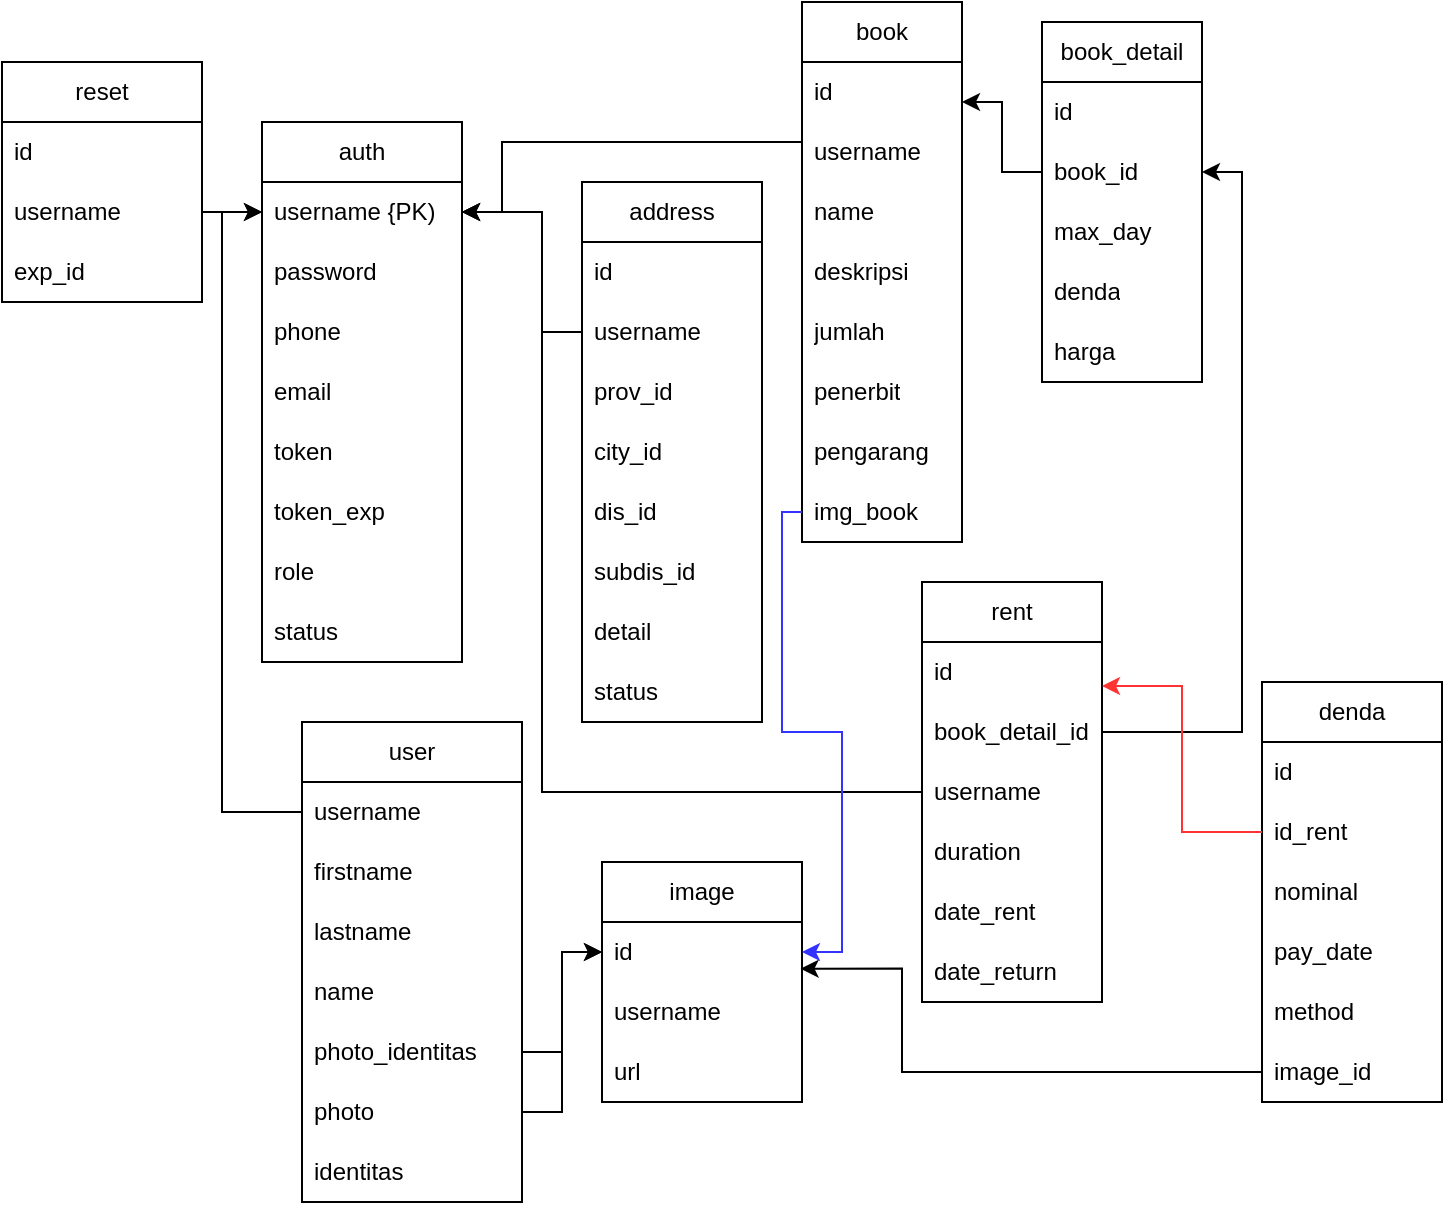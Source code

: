 <mxfile version="21.6.2" type="github">
  <diagram name="Page-1" id="vNXiYWiXoL0GvIn4Axr1">
    <mxGraphModel dx="794" dy="1558" grid="1" gridSize="10" guides="1" tooltips="1" connect="1" arrows="1" fold="1" page="1" pageScale="1" pageWidth="850" pageHeight="1100" math="0" shadow="0">
      <root>
        <mxCell id="0" />
        <mxCell id="1" parent="0" />
        <mxCell id="i-gcDAGbJFq-N2YcUEPf-6" value="auth" style="swimlane;fontStyle=0;childLayout=stackLayout;horizontal=1;startSize=30;horizontalStack=0;resizeParent=1;resizeParentMax=0;resizeLast=0;collapsible=1;marginBottom=0;whiteSpace=wrap;html=1;" vertex="1" parent="1">
          <mxGeometry x="340" y="-10" width="100" height="270" as="geometry" />
        </mxCell>
        <mxCell id="i-gcDAGbJFq-N2YcUEPf-7" value="username {PK)" style="text;strokeColor=none;fillColor=none;align=left;verticalAlign=middle;spacingLeft=4;spacingRight=4;overflow=hidden;points=[[0,0.5],[1,0.5]];portConstraint=eastwest;rotatable=0;whiteSpace=wrap;html=1;" vertex="1" parent="i-gcDAGbJFq-N2YcUEPf-6">
          <mxGeometry y="30" width="100" height="30" as="geometry" />
        </mxCell>
        <mxCell id="i-gcDAGbJFq-N2YcUEPf-8" value="password" style="text;strokeColor=none;fillColor=none;align=left;verticalAlign=middle;spacingLeft=4;spacingRight=4;overflow=hidden;points=[[0,0.5],[1,0.5]];portConstraint=eastwest;rotatable=0;whiteSpace=wrap;html=1;" vertex="1" parent="i-gcDAGbJFq-N2YcUEPf-6">
          <mxGeometry y="60" width="100" height="30" as="geometry" />
        </mxCell>
        <mxCell id="i-gcDAGbJFq-N2YcUEPf-9" value="phone" style="text;strokeColor=none;fillColor=none;align=left;verticalAlign=middle;spacingLeft=4;spacingRight=4;overflow=hidden;points=[[0,0.5],[1,0.5]];portConstraint=eastwest;rotatable=0;whiteSpace=wrap;html=1;" vertex="1" parent="i-gcDAGbJFq-N2YcUEPf-6">
          <mxGeometry y="90" width="100" height="30" as="geometry" />
        </mxCell>
        <mxCell id="i-gcDAGbJFq-N2YcUEPf-11" value="email" style="text;strokeColor=none;fillColor=none;align=left;verticalAlign=middle;spacingLeft=4;spacingRight=4;overflow=hidden;points=[[0,0.5],[1,0.5]];portConstraint=eastwest;rotatable=0;whiteSpace=wrap;html=1;" vertex="1" parent="i-gcDAGbJFq-N2YcUEPf-6">
          <mxGeometry y="120" width="100" height="30" as="geometry" />
        </mxCell>
        <mxCell id="i-gcDAGbJFq-N2YcUEPf-12" value="token" style="text;strokeColor=none;fillColor=none;align=left;verticalAlign=middle;spacingLeft=4;spacingRight=4;overflow=hidden;points=[[0,0.5],[1,0.5]];portConstraint=eastwest;rotatable=0;whiteSpace=wrap;html=1;" vertex="1" parent="i-gcDAGbJFq-N2YcUEPf-6">
          <mxGeometry y="150" width="100" height="30" as="geometry" />
        </mxCell>
        <mxCell id="i-gcDAGbJFq-N2YcUEPf-13" value="token_exp" style="text;strokeColor=none;fillColor=none;align=left;verticalAlign=middle;spacingLeft=4;spacingRight=4;overflow=hidden;points=[[0,0.5],[1,0.5]];portConstraint=eastwest;rotatable=0;whiteSpace=wrap;html=1;" vertex="1" parent="i-gcDAGbJFq-N2YcUEPf-6">
          <mxGeometry y="180" width="100" height="30" as="geometry" />
        </mxCell>
        <mxCell id="i-gcDAGbJFq-N2YcUEPf-21" value="role" style="text;strokeColor=none;fillColor=none;align=left;verticalAlign=middle;spacingLeft=4;spacingRight=4;overflow=hidden;points=[[0,0.5],[1,0.5]];portConstraint=eastwest;rotatable=0;whiteSpace=wrap;html=1;" vertex="1" parent="i-gcDAGbJFq-N2YcUEPf-6">
          <mxGeometry y="210" width="100" height="30" as="geometry" />
        </mxCell>
        <mxCell id="i-gcDAGbJFq-N2YcUEPf-30" value="status" style="text;strokeColor=none;fillColor=none;align=left;verticalAlign=middle;spacingLeft=4;spacingRight=4;overflow=hidden;points=[[0,0.5],[1,0.5]];portConstraint=eastwest;rotatable=0;whiteSpace=wrap;html=1;" vertex="1" parent="i-gcDAGbJFq-N2YcUEPf-6">
          <mxGeometry y="240" width="100" height="30" as="geometry" />
        </mxCell>
        <mxCell id="i-gcDAGbJFq-N2YcUEPf-32" value="user" style="swimlane;fontStyle=0;childLayout=stackLayout;horizontal=1;startSize=30;horizontalStack=0;resizeParent=1;resizeParentMax=0;resizeLast=0;collapsible=1;marginBottom=0;whiteSpace=wrap;html=1;" vertex="1" parent="1">
          <mxGeometry x="360" y="290" width="110" height="240" as="geometry" />
        </mxCell>
        <mxCell id="i-gcDAGbJFq-N2YcUEPf-33" value="username" style="text;strokeColor=none;fillColor=none;align=left;verticalAlign=middle;spacingLeft=4;spacingRight=4;overflow=hidden;points=[[0,0.5],[1,0.5]];portConstraint=eastwest;rotatable=0;whiteSpace=wrap;html=1;" vertex="1" parent="i-gcDAGbJFq-N2YcUEPf-32">
          <mxGeometry y="30" width="110" height="30" as="geometry" />
        </mxCell>
        <mxCell id="i-gcDAGbJFq-N2YcUEPf-34" value="firstname" style="text;strokeColor=none;fillColor=none;align=left;verticalAlign=middle;spacingLeft=4;spacingRight=4;overflow=hidden;points=[[0,0.5],[1,0.5]];portConstraint=eastwest;rotatable=0;whiteSpace=wrap;html=1;" vertex="1" parent="i-gcDAGbJFq-N2YcUEPf-32">
          <mxGeometry y="60" width="110" height="30" as="geometry" />
        </mxCell>
        <mxCell id="i-gcDAGbJFq-N2YcUEPf-35" value="lastname" style="text;strokeColor=none;fillColor=none;align=left;verticalAlign=middle;spacingLeft=4;spacingRight=4;overflow=hidden;points=[[0,0.5],[1,0.5]];portConstraint=eastwest;rotatable=0;whiteSpace=wrap;html=1;" vertex="1" parent="i-gcDAGbJFq-N2YcUEPf-32">
          <mxGeometry y="90" width="110" height="30" as="geometry" />
        </mxCell>
        <mxCell id="i-gcDAGbJFq-N2YcUEPf-36" value="name" style="text;strokeColor=none;fillColor=none;align=left;verticalAlign=middle;spacingLeft=4;spacingRight=4;overflow=hidden;points=[[0,0.5],[1,0.5]];portConstraint=eastwest;rotatable=0;whiteSpace=wrap;html=1;" vertex="1" parent="i-gcDAGbJFq-N2YcUEPf-32">
          <mxGeometry y="120" width="110" height="30" as="geometry" />
        </mxCell>
        <mxCell id="i-gcDAGbJFq-N2YcUEPf-104" value="photo_identitas" style="text;strokeColor=none;fillColor=none;align=left;verticalAlign=middle;spacingLeft=4;spacingRight=4;overflow=hidden;points=[[0,0.5],[1,0.5]];portConstraint=eastwest;rotatable=0;whiteSpace=wrap;html=1;" vertex="1" parent="i-gcDAGbJFq-N2YcUEPf-32">
          <mxGeometry y="150" width="110" height="30" as="geometry" />
        </mxCell>
        <mxCell id="i-gcDAGbJFq-N2YcUEPf-47" value="photo" style="text;strokeColor=none;fillColor=none;align=left;verticalAlign=middle;spacingLeft=4;spacingRight=4;overflow=hidden;points=[[0,0.5],[1,0.5]];portConstraint=eastwest;rotatable=0;whiteSpace=wrap;html=1;" vertex="1" parent="i-gcDAGbJFq-N2YcUEPf-32">
          <mxGeometry y="180" width="110" height="30" as="geometry" />
        </mxCell>
        <mxCell id="i-gcDAGbJFq-N2YcUEPf-105" value="identitas" style="text;strokeColor=none;fillColor=none;align=left;verticalAlign=middle;spacingLeft=4;spacingRight=4;overflow=hidden;points=[[0,0.5],[1,0.5]];portConstraint=eastwest;rotatable=0;whiteSpace=wrap;html=1;" vertex="1" parent="i-gcDAGbJFq-N2YcUEPf-32">
          <mxGeometry y="210" width="110" height="30" as="geometry" />
        </mxCell>
        <mxCell id="i-gcDAGbJFq-N2YcUEPf-38" value="address" style="swimlane;fontStyle=0;childLayout=stackLayout;horizontal=1;startSize=30;horizontalStack=0;resizeParent=1;resizeParentMax=0;resizeLast=0;collapsible=1;marginBottom=0;whiteSpace=wrap;html=1;" vertex="1" parent="1">
          <mxGeometry x="500" y="20" width="90" height="270" as="geometry" />
        </mxCell>
        <mxCell id="i-gcDAGbJFq-N2YcUEPf-39" value="id" style="text;strokeColor=none;fillColor=none;align=left;verticalAlign=middle;spacingLeft=4;spacingRight=4;overflow=hidden;points=[[0,0.5],[1,0.5]];portConstraint=eastwest;rotatable=0;whiteSpace=wrap;html=1;" vertex="1" parent="i-gcDAGbJFq-N2YcUEPf-38">
          <mxGeometry y="30" width="90" height="30" as="geometry" />
        </mxCell>
        <mxCell id="i-gcDAGbJFq-N2YcUEPf-55" value="username" style="text;strokeColor=none;fillColor=none;align=left;verticalAlign=middle;spacingLeft=4;spacingRight=4;overflow=hidden;points=[[0,0.5],[1,0.5]];portConstraint=eastwest;rotatable=0;whiteSpace=wrap;html=1;" vertex="1" parent="i-gcDAGbJFq-N2YcUEPf-38">
          <mxGeometry y="60" width="90" height="30" as="geometry" />
        </mxCell>
        <mxCell id="i-gcDAGbJFq-N2YcUEPf-40" value="prov_id" style="text;strokeColor=none;fillColor=none;align=left;verticalAlign=middle;spacingLeft=4;spacingRight=4;overflow=hidden;points=[[0,0.5],[1,0.5]];portConstraint=eastwest;rotatable=0;whiteSpace=wrap;html=1;" vertex="1" parent="i-gcDAGbJFq-N2YcUEPf-38">
          <mxGeometry y="90" width="90" height="30" as="geometry" />
        </mxCell>
        <mxCell id="i-gcDAGbJFq-N2YcUEPf-41" value="city_id" style="text;strokeColor=none;fillColor=none;align=left;verticalAlign=middle;spacingLeft=4;spacingRight=4;overflow=hidden;points=[[0,0.5],[1,0.5]];portConstraint=eastwest;rotatable=0;whiteSpace=wrap;html=1;" vertex="1" parent="i-gcDAGbJFq-N2YcUEPf-38">
          <mxGeometry y="120" width="90" height="30" as="geometry" />
        </mxCell>
        <mxCell id="i-gcDAGbJFq-N2YcUEPf-42" value="dis_id" style="text;strokeColor=none;fillColor=none;align=left;verticalAlign=middle;spacingLeft=4;spacingRight=4;overflow=hidden;points=[[0,0.5],[1,0.5]];portConstraint=eastwest;rotatable=0;whiteSpace=wrap;html=1;" vertex="1" parent="i-gcDAGbJFq-N2YcUEPf-38">
          <mxGeometry y="150" width="90" height="30" as="geometry" />
        </mxCell>
        <mxCell id="i-gcDAGbJFq-N2YcUEPf-43" value="subdis_id" style="text;strokeColor=none;fillColor=none;align=left;verticalAlign=middle;spacingLeft=4;spacingRight=4;overflow=hidden;points=[[0,0.5],[1,0.5]];portConstraint=eastwest;rotatable=0;whiteSpace=wrap;html=1;" vertex="1" parent="i-gcDAGbJFq-N2YcUEPf-38">
          <mxGeometry y="180" width="90" height="30" as="geometry" />
        </mxCell>
        <mxCell id="i-gcDAGbJFq-N2YcUEPf-44" value="detail" style="text;strokeColor=none;fillColor=none;align=left;verticalAlign=middle;spacingLeft=4;spacingRight=4;overflow=hidden;points=[[0,0.5],[1,0.5]];portConstraint=eastwest;rotatable=0;whiteSpace=wrap;html=1;" vertex="1" parent="i-gcDAGbJFq-N2YcUEPf-38">
          <mxGeometry y="210" width="90" height="30" as="geometry" />
        </mxCell>
        <mxCell id="i-gcDAGbJFq-N2YcUEPf-64" value="status" style="text;strokeColor=none;fillColor=none;align=left;verticalAlign=middle;spacingLeft=4;spacingRight=4;overflow=hidden;points=[[0,0.5],[1,0.5]];portConstraint=eastwest;rotatable=0;whiteSpace=wrap;html=1;" vertex="1" parent="i-gcDAGbJFq-N2YcUEPf-38">
          <mxGeometry y="240" width="90" height="30" as="geometry" />
        </mxCell>
        <mxCell id="i-gcDAGbJFq-N2YcUEPf-48" value="book" style="swimlane;fontStyle=0;childLayout=stackLayout;horizontal=1;startSize=30;horizontalStack=0;resizeParent=1;resizeParentMax=0;resizeLast=0;collapsible=1;marginBottom=0;whiteSpace=wrap;html=1;" vertex="1" parent="1">
          <mxGeometry x="610" y="-70" width="80" height="270" as="geometry" />
        </mxCell>
        <mxCell id="i-gcDAGbJFq-N2YcUEPf-49" value="id" style="text;strokeColor=none;fillColor=none;align=left;verticalAlign=middle;spacingLeft=4;spacingRight=4;overflow=hidden;points=[[0,0.5],[1,0.5]];portConstraint=eastwest;rotatable=0;whiteSpace=wrap;html=1;" vertex="1" parent="i-gcDAGbJFq-N2YcUEPf-48">
          <mxGeometry y="30" width="80" height="30" as="geometry" />
        </mxCell>
        <mxCell id="i-gcDAGbJFq-N2YcUEPf-76" value="username" style="text;strokeColor=none;fillColor=none;align=left;verticalAlign=middle;spacingLeft=4;spacingRight=4;overflow=hidden;points=[[0,0.5],[1,0.5]];portConstraint=eastwest;rotatable=0;whiteSpace=wrap;html=1;" vertex="1" parent="i-gcDAGbJFq-N2YcUEPf-48">
          <mxGeometry y="60" width="80" height="30" as="geometry" />
        </mxCell>
        <mxCell id="i-gcDAGbJFq-N2YcUEPf-50" value="name" style="text;strokeColor=none;fillColor=none;align=left;verticalAlign=middle;spacingLeft=4;spacingRight=4;overflow=hidden;points=[[0,0.5],[1,0.5]];portConstraint=eastwest;rotatable=0;whiteSpace=wrap;html=1;" vertex="1" parent="i-gcDAGbJFq-N2YcUEPf-48">
          <mxGeometry y="90" width="80" height="30" as="geometry" />
        </mxCell>
        <mxCell id="i-gcDAGbJFq-N2YcUEPf-51" value="deskripsi" style="text;strokeColor=none;fillColor=none;align=left;verticalAlign=middle;spacingLeft=4;spacingRight=4;overflow=hidden;points=[[0,0.5],[1,0.5]];portConstraint=eastwest;rotatable=0;whiteSpace=wrap;html=1;" vertex="1" parent="i-gcDAGbJFq-N2YcUEPf-48">
          <mxGeometry y="120" width="80" height="30" as="geometry" />
        </mxCell>
        <mxCell id="i-gcDAGbJFq-N2YcUEPf-53" value="jumlah" style="text;strokeColor=none;fillColor=none;align=left;verticalAlign=middle;spacingLeft=4;spacingRight=4;overflow=hidden;points=[[0,0.5],[1,0.5]];portConstraint=eastwest;rotatable=0;whiteSpace=wrap;html=1;" vertex="1" parent="i-gcDAGbJFq-N2YcUEPf-48">
          <mxGeometry y="150" width="80" height="30" as="geometry" />
        </mxCell>
        <mxCell id="i-gcDAGbJFq-N2YcUEPf-77" value="penerbit" style="text;strokeColor=none;fillColor=none;align=left;verticalAlign=middle;spacingLeft=4;spacingRight=4;overflow=hidden;points=[[0,0.5],[1,0.5]];portConstraint=eastwest;rotatable=0;whiteSpace=wrap;html=1;" vertex="1" parent="i-gcDAGbJFq-N2YcUEPf-48">
          <mxGeometry y="180" width="80" height="30" as="geometry" />
        </mxCell>
        <mxCell id="i-gcDAGbJFq-N2YcUEPf-54" value="pengarang" style="text;strokeColor=none;fillColor=none;align=left;verticalAlign=middle;spacingLeft=4;spacingRight=4;overflow=hidden;points=[[0,0.5],[1,0.5]];portConstraint=eastwest;rotatable=0;whiteSpace=wrap;html=1;" vertex="1" parent="i-gcDAGbJFq-N2YcUEPf-48">
          <mxGeometry y="210" width="80" height="30" as="geometry" />
        </mxCell>
        <mxCell id="i-gcDAGbJFq-N2YcUEPf-126" value="img_book" style="text;strokeColor=none;fillColor=none;align=left;verticalAlign=middle;spacingLeft=4;spacingRight=4;overflow=hidden;points=[[0,0.5],[1,0.5]];portConstraint=eastwest;rotatable=0;whiteSpace=wrap;html=1;" vertex="1" parent="i-gcDAGbJFq-N2YcUEPf-48">
          <mxGeometry y="240" width="80" height="30" as="geometry" />
        </mxCell>
        <mxCell id="i-gcDAGbJFq-N2YcUEPf-65" value="image" style="swimlane;fontStyle=0;childLayout=stackLayout;horizontal=1;startSize=30;horizontalStack=0;resizeParent=1;resizeParentMax=0;resizeLast=0;collapsible=1;marginBottom=0;whiteSpace=wrap;html=1;" vertex="1" parent="1">
          <mxGeometry x="510" y="360" width="100" height="120" as="geometry" />
        </mxCell>
        <mxCell id="i-gcDAGbJFq-N2YcUEPf-66" value="id" style="text;strokeColor=none;fillColor=none;align=left;verticalAlign=middle;spacingLeft=4;spacingRight=4;overflow=hidden;points=[[0,0.5],[1,0.5]];portConstraint=eastwest;rotatable=0;whiteSpace=wrap;html=1;" vertex="1" parent="i-gcDAGbJFq-N2YcUEPf-65">
          <mxGeometry y="30" width="100" height="30" as="geometry" />
        </mxCell>
        <mxCell id="i-gcDAGbJFq-N2YcUEPf-67" value="username" style="text;strokeColor=none;fillColor=none;align=left;verticalAlign=middle;spacingLeft=4;spacingRight=4;overflow=hidden;points=[[0,0.5],[1,0.5]];portConstraint=eastwest;rotatable=0;whiteSpace=wrap;html=1;" vertex="1" parent="i-gcDAGbJFq-N2YcUEPf-65">
          <mxGeometry y="60" width="100" height="30" as="geometry" />
        </mxCell>
        <mxCell id="i-gcDAGbJFq-N2YcUEPf-68" value="url" style="text;strokeColor=none;fillColor=none;align=left;verticalAlign=middle;spacingLeft=4;spacingRight=4;overflow=hidden;points=[[0,0.5],[1,0.5]];portConstraint=eastwest;rotatable=0;whiteSpace=wrap;html=1;" vertex="1" parent="i-gcDAGbJFq-N2YcUEPf-65">
          <mxGeometry y="90" width="100" height="30" as="geometry" />
        </mxCell>
        <mxCell id="i-gcDAGbJFq-N2YcUEPf-78" value="book_detail" style="swimlane;fontStyle=0;childLayout=stackLayout;horizontal=1;startSize=30;horizontalStack=0;resizeParent=1;resizeParentMax=0;resizeLast=0;collapsible=1;marginBottom=0;whiteSpace=wrap;html=1;" vertex="1" parent="1">
          <mxGeometry x="730" y="-60" width="80" height="180" as="geometry" />
        </mxCell>
        <mxCell id="i-gcDAGbJFq-N2YcUEPf-79" value="id" style="text;strokeColor=none;fillColor=none;align=left;verticalAlign=middle;spacingLeft=4;spacingRight=4;overflow=hidden;points=[[0,0.5],[1,0.5]];portConstraint=eastwest;rotatable=0;whiteSpace=wrap;html=1;" vertex="1" parent="i-gcDAGbJFq-N2YcUEPf-78">
          <mxGeometry y="30" width="80" height="30" as="geometry" />
        </mxCell>
        <mxCell id="i-gcDAGbJFq-N2YcUEPf-87" value="book_id" style="text;strokeColor=none;fillColor=none;align=left;verticalAlign=middle;spacingLeft=4;spacingRight=4;overflow=hidden;points=[[0,0.5],[1,0.5]];portConstraint=eastwest;rotatable=0;whiteSpace=wrap;html=1;" vertex="1" parent="i-gcDAGbJFq-N2YcUEPf-78">
          <mxGeometry y="60" width="80" height="30" as="geometry" />
        </mxCell>
        <mxCell id="i-gcDAGbJFq-N2YcUEPf-80" value="max_day" style="text;strokeColor=none;fillColor=none;align=left;verticalAlign=middle;spacingLeft=4;spacingRight=4;overflow=hidden;points=[[0,0.5],[1,0.5]];portConstraint=eastwest;rotatable=0;whiteSpace=wrap;html=1;" vertex="1" parent="i-gcDAGbJFq-N2YcUEPf-78">
          <mxGeometry y="90" width="80" height="30" as="geometry" />
        </mxCell>
        <mxCell id="i-gcDAGbJFq-N2YcUEPf-81" value="denda" style="text;strokeColor=none;fillColor=none;align=left;verticalAlign=middle;spacingLeft=4;spacingRight=4;overflow=hidden;points=[[0,0.5],[1,0.5]];portConstraint=eastwest;rotatable=0;whiteSpace=wrap;html=1;" vertex="1" parent="i-gcDAGbJFq-N2YcUEPf-78">
          <mxGeometry y="120" width="80" height="30" as="geometry" />
        </mxCell>
        <mxCell id="i-gcDAGbJFq-N2YcUEPf-83" value="harga" style="text;strokeColor=none;fillColor=none;align=left;verticalAlign=middle;spacingLeft=4;spacingRight=4;overflow=hidden;points=[[0,0.5],[1,0.5]];portConstraint=eastwest;rotatable=0;whiteSpace=wrap;html=1;" vertex="1" parent="i-gcDAGbJFq-N2YcUEPf-78">
          <mxGeometry y="150" width="80" height="30" as="geometry" />
        </mxCell>
        <mxCell id="i-gcDAGbJFq-N2YcUEPf-88" value="rent" style="swimlane;fontStyle=0;childLayout=stackLayout;horizontal=1;startSize=30;horizontalStack=0;resizeParent=1;resizeParentMax=0;resizeLast=0;collapsible=1;marginBottom=0;whiteSpace=wrap;html=1;" vertex="1" parent="1">
          <mxGeometry x="670" y="220" width="90" height="210" as="geometry" />
        </mxCell>
        <mxCell id="i-gcDAGbJFq-N2YcUEPf-89" value="id" style="text;strokeColor=none;fillColor=none;align=left;verticalAlign=middle;spacingLeft=4;spacingRight=4;overflow=hidden;points=[[0,0.5],[1,0.5]];portConstraint=eastwest;rotatable=0;whiteSpace=wrap;html=1;" vertex="1" parent="i-gcDAGbJFq-N2YcUEPf-88">
          <mxGeometry y="30" width="90" height="30" as="geometry" />
        </mxCell>
        <mxCell id="i-gcDAGbJFq-N2YcUEPf-90" value="book_detail_id" style="text;strokeColor=none;fillColor=none;align=left;verticalAlign=middle;spacingLeft=4;spacingRight=4;overflow=hidden;points=[[0,0.5],[1,0.5]];portConstraint=eastwest;rotatable=0;whiteSpace=wrap;html=1;" vertex="1" parent="i-gcDAGbJFq-N2YcUEPf-88">
          <mxGeometry y="60" width="90" height="30" as="geometry" />
        </mxCell>
        <mxCell id="i-gcDAGbJFq-N2YcUEPf-91" value="username" style="text;strokeColor=none;fillColor=none;align=left;verticalAlign=middle;spacingLeft=4;spacingRight=4;overflow=hidden;points=[[0,0.5],[1,0.5]];portConstraint=eastwest;rotatable=0;whiteSpace=wrap;html=1;" vertex="1" parent="i-gcDAGbJFq-N2YcUEPf-88">
          <mxGeometry y="90" width="90" height="30" as="geometry" />
        </mxCell>
        <mxCell id="i-gcDAGbJFq-N2YcUEPf-92" value="duration" style="text;strokeColor=none;fillColor=none;align=left;verticalAlign=middle;spacingLeft=4;spacingRight=4;overflow=hidden;points=[[0,0.5],[1,0.5]];portConstraint=eastwest;rotatable=0;whiteSpace=wrap;html=1;" vertex="1" parent="i-gcDAGbJFq-N2YcUEPf-88">
          <mxGeometry y="120" width="90" height="30" as="geometry" />
        </mxCell>
        <mxCell id="i-gcDAGbJFq-N2YcUEPf-94" value="date_rent" style="text;strokeColor=none;fillColor=none;align=left;verticalAlign=middle;spacingLeft=4;spacingRight=4;overflow=hidden;points=[[0,0.5],[1,0.5]];portConstraint=eastwest;rotatable=0;whiteSpace=wrap;html=1;" vertex="1" parent="i-gcDAGbJFq-N2YcUEPf-88">
          <mxGeometry y="150" width="90" height="30" as="geometry" />
        </mxCell>
        <mxCell id="i-gcDAGbJFq-N2YcUEPf-93" value="date_return" style="text;strokeColor=none;fillColor=none;align=left;verticalAlign=middle;spacingLeft=4;spacingRight=4;overflow=hidden;points=[[0,0.5],[1,0.5]];portConstraint=eastwest;rotatable=0;whiteSpace=wrap;html=1;" vertex="1" parent="i-gcDAGbJFq-N2YcUEPf-88">
          <mxGeometry y="180" width="90" height="30" as="geometry" />
        </mxCell>
        <mxCell id="i-gcDAGbJFq-N2YcUEPf-95" value="denda" style="swimlane;fontStyle=0;childLayout=stackLayout;horizontal=1;startSize=30;horizontalStack=0;resizeParent=1;resizeParentMax=0;resizeLast=0;collapsible=1;marginBottom=0;whiteSpace=wrap;html=1;" vertex="1" parent="1">
          <mxGeometry x="840" y="270" width="90" height="210" as="geometry" />
        </mxCell>
        <mxCell id="i-gcDAGbJFq-N2YcUEPf-96" value="id" style="text;strokeColor=none;fillColor=none;align=left;verticalAlign=middle;spacingLeft=4;spacingRight=4;overflow=hidden;points=[[0,0.5],[1,0.5]];portConstraint=eastwest;rotatable=0;whiteSpace=wrap;html=1;" vertex="1" parent="i-gcDAGbJFq-N2YcUEPf-95">
          <mxGeometry y="30" width="90" height="30" as="geometry" />
        </mxCell>
        <mxCell id="i-gcDAGbJFq-N2YcUEPf-97" value="id_rent" style="text;strokeColor=none;fillColor=none;align=left;verticalAlign=middle;spacingLeft=4;spacingRight=4;overflow=hidden;points=[[0,0.5],[1,0.5]];portConstraint=eastwest;rotatable=0;whiteSpace=wrap;html=1;" vertex="1" parent="i-gcDAGbJFq-N2YcUEPf-95">
          <mxGeometry y="60" width="90" height="30" as="geometry" />
        </mxCell>
        <mxCell id="i-gcDAGbJFq-N2YcUEPf-98" value="nominal" style="text;strokeColor=none;fillColor=none;align=left;verticalAlign=middle;spacingLeft=4;spacingRight=4;overflow=hidden;points=[[0,0.5],[1,0.5]];portConstraint=eastwest;rotatable=0;whiteSpace=wrap;html=1;" vertex="1" parent="i-gcDAGbJFq-N2YcUEPf-95">
          <mxGeometry y="90" width="90" height="30" as="geometry" />
        </mxCell>
        <mxCell id="i-gcDAGbJFq-N2YcUEPf-101" value="pay_date" style="text;strokeColor=none;fillColor=none;align=left;verticalAlign=middle;spacingLeft=4;spacingRight=4;overflow=hidden;points=[[0,0.5],[1,0.5]];portConstraint=eastwest;rotatable=0;whiteSpace=wrap;html=1;" vertex="1" parent="i-gcDAGbJFq-N2YcUEPf-95">
          <mxGeometry y="120" width="90" height="30" as="geometry" />
        </mxCell>
        <mxCell id="i-gcDAGbJFq-N2YcUEPf-102" value="method" style="text;strokeColor=none;fillColor=none;align=left;verticalAlign=middle;spacingLeft=4;spacingRight=4;overflow=hidden;points=[[0,0.5],[1,0.5]];portConstraint=eastwest;rotatable=0;whiteSpace=wrap;html=1;" vertex="1" parent="i-gcDAGbJFq-N2YcUEPf-95">
          <mxGeometry y="150" width="90" height="30" as="geometry" />
        </mxCell>
        <mxCell id="i-gcDAGbJFq-N2YcUEPf-103" value="image_id" style="text;strokeColor=none;fillColor=none;align=left;verticalAlign=middle;spacingLeft=4;spacingRight=4;overflow=hidden;points=[[0,0.5],[1,0.5]];portConstraint=eastwest;rotatable=0;whiteSpace=wrap;html=1;" vertex="1" parent="i-gcDAGbJFq-N2YcUEPf-95">
          <mxGeometry y="180" width="90" height="30" as="geometry" />
        </mxCell>
        <mxCell id="i-gcDAGbJFq-N2YcUEPf-112" value="" style="edgeStyle=orthogonalEdgeStyle;rounded=0;orthogonalLoop=1;jettySize=auto;html=1;" edge="1" parent="1" source="i-gcDAGbJFq-N2YcUEPf-76" target="i-gcDAGbJFq-N2YcUEPf-7">
          <mxGeometry relative="1" as="geometry">
            <Array as="points">
              <mxPoint x="460" />
              <mxPoint x="460" y="35" />
            </Array>
          </mxGeometry>
        </mxCell>
        <mxCell id="i-gcDAGbJFq-N2YcUEPf-113" value="" style="edgeStyle=orthogonalEdgeStyle;rounded=0;orthogonalLoop=1;jettySize=auto;html=1;" edge="1" parent="1" source="i-gcDAGbJFq-N2YcUEPf-87" target="i-gcDAGbJFq-N2YcUEPf-49">
          <mxGeometry relative="1" as="geometry">
            <Array as="points">
              <mxPoint x="710" y="15" />
              <mxPoint x="710" y="-20" />
            </Array>
          </mxGeometry>
        </mxCell>
        <mxCell id="i-gcDAGbJFq-N2YcUEPf-114" value="" style="edgeStyle=orthogonalEdgeStyle;rounded=0;orthogonalLoop=1;jettySize=auto;html=1;entryX=1;entryY=0.5;entryDx=0;entryDy=0;" edge="1" parent="1" source="i-gcDAGbJFq-N2YcUEPf-90" target="i-gcDAGbJFq-N2YcUEPf-87">
          <mxGeometry relative="1" as="geometry" />
        </mxCell>
        <mxCell id="i-gcDAGbJFq-N2YcUEPf-119" style="edgeStyle=orthogonalEdgeStyle;rounded=0;orthogonalLoop=1;jettySize=auto;html=1;exitX=0;exitY=0.5;exitDx=0;exitDy=0;entryX=1;entryY=0.733;entryDx=0;entryDy=0;entryPerimeter=0;strokeColor=#FF3333;" edge="1" parent="1" source="i-gcDAGbJFq-N2YcUEPf-97" target="i-gcDAGbJFq-N2YcUEPf-89">
          <mxGeometry relative="1" as="geometry" />
        </mxCell>
        <mxCell id="i-gcDAGbJFq-N2YcUEPf-120" style="edgeStyle=orthogonalEdgeStyle;rounded=0;orthogonalLoop=1;jettySize=auto;html=1;exitX=0;exitY=0.5;exitDx=0;exitDy=0;entryX=1;entryY=0.5;entryDx=0;entryDy=0;" edge="1" parent="1" source="i-gcDAGbJFq-N2YcUEPf-91" target="i-gcDAGbJFq-N2YcUEPf-7">
          <mxGeometry relative="1" as="geometry">
            <Array as="points">
              <mxPoint x="480" y="325" />
              <mxPoint x="480" y="35" />
            </Array>
          </mxGeometry>
        </mxCell>
        <mxCell id="i-gcDAGbJFq-N2YcUEPf-121" style="edgeStyle=orthogonalEdgeStyle;rounded=0;orthogonalLoop=1;jettySize=auto;html=1;exitX=0;exitY=0.5;exitDx=0;exitDy=0;" edge="1" parent="1" source="i-gcDAGbJFq-N2YcUEPf-55" target="i-gcDAGbJFq-N2YcUEPf-7">
          <mxGeometry relative="1" as="geometry">
            <Array as="points">
              <mxPoint x="480" y="95" />
              <mxPoint x="480" y="35" />
            </Array>
          </mxGeometry>
        </mxCell>
        <mxCell id="i-gcDAGbJFq-N2YcUEPf-122" style="edgeStyle=orthogonalEdgeStyle;rounded=0;orthogonalLoop=1;jettySize=auto;html=1;exitX=1;exitY=0.5;exitDx=0;exitDy=0;entryX=0;entryY=0.5;entryDx=0;entryDy=0;" edge="1" parent="1" source="i-gcDAGbJFq-N2YcUEPf-47" target="i-gcDAGbJFq-N2YcUEPf-66">
          <mxGeometry relative="1" as="geometry" />
        </mxCell>
        <mxCell id="i-gcDAGbJFq-N2YcUEPf-124" style="edgeStyle=orthogonalEdgeStyle;rounded=0;orthogonalLoop=1;jettySize=auto;html=1;exitX=1;exitY=0.5;exitDx=0;exitDy=0;" edge="1" parent="1" source="i-gcDAGbJFq-N2YcUEPf-104" target="i-gcDAGbJFq-N2YcUEPf-66">
          <mxGeometry relative="1" as="geometry" />
        </mxCell>
        <mxCell id="i-gcDAGbJFq-N2YcUEPf-125" style="edgeStyle=orthogonalEdgeStyle;rounded=0;orthogonalLoop=1;jettySize=auto;html=1;exitX=0;exitY=0.5;exitDx=0;exitDy=0;entryX=0.993;entryY=0.778;entryDx=0;entryDy=0;entryPerimeter=0;" edge="1" parent="1" source="i-gcDAGbJFq-N2YcUEPf-103" target="i-gcDAGbJFq-N2YcUEPf-66">
          <mxGeometry relative="1" as="geometry">
            <Array as="points">
              <mxPoint x="660" y="465" />
              <mxPoint x="660" y="413" />
            </Array>
          </mxGeometry>
        </mxCell>
        <mxCell id="i-gcDAGbJFq-N2YcUEPf-127" style="edgeStyle=orthogonalEdgeStyle;rounded=0;orthogonalLoop=1;jettySize=auto;html=1;exitX=0;exitY=0.5;exitDx=0;exitDy=0;strokeColor=#3333FF;" edge="1" parent="1" source="i-gcDAGbJFq-N2YcUEPf-126" target="i-gcDAGbJFq-N2YcUEPf-66">
          <mxGeometry relative="1" as="geometry">
            <Array as="points">
              <mxPoint x="600" y="185" />
              <mxPoint x="600" y="295" />
              <mxPoint x="630" y="295" />
              <mxPoint x="630" y="405" />
            </Array>
          </mxGeometry>
        </mxCell>
        <mxCell id="i-gcDAGbJFq-N2YcUEPf-129" style="edgeStyle=orthogonalEdgeStyle;rounded=0;orthogonalLoop=1;jettySize=auto;html=1;exitX=0;exitY=0.5;exitDx=0;exitDy=0;" edge="1" parent="1" source="i-gcDAGbJFq-N2YcUEPf-33" target="i-gcDAGbJFq-N2YcUEPf-7">
          <mxGeometry relative="1" as="geometry">
            <Array as="points">
              <mxPoint x="320" y="335" />
              <mxPoint x="320" y="35" />
            </Array>
          </mxGeometry>
        </mxCell>
        <mxCell id="i-gcDAGbJFq-N2YcUEPf-139" value="reset" style="swimlane;fontStyle=0;childLayout=stackLayout;horizontal=1;startSize=30;horizontalStack=0;resizeParent=1;resizeParentMax=0;resizeLast=0;collapsible=1;marginBottom=0;whiteSpace=wrap;html=1;" vertex="1" parent="1">
          <mxGeometry x="210" y="-40" width="100" height="120" as="geometry" />
        </mxCell>
        <mxCell id="i-gcDAGbJFq-N2YcUEPf-140" value="id" style="text;strokeColor=none;fillColor=none;align=left;verticalAlign=middle;spacingLeft=4;spacingRight=4;overflow=hidden;points=[[0,0.5],[1,0.5]];portConstraint=eastwest;rotatable=0;whiteSpace=wrap;html=1;" vertex="1" parent="i-gcDAGbJFq-N2YcUEPf-139">
          <mxGeometry y="30" width="100" height="30" as="geometry" />
        </mxCell>
        <mxCell id="i-gcDAGbJFq-N2YcUEPf-141" value="username" style="text;strokeColor=none;fillColor=none;align=left;verticalAlign=middle;spacingLeft=4;spacingRight=4;overflow=hidden;points=[[0,0.5],[1,0.5]];portConstraint=eastwest;rotatable=0;whiteSpace=wrap;html=1;" vertex="1" parent="i-gcDAGbJFq-N2YcUEPf-139">
          <mxGeometry y="60" width="100" height="30" as="geometry" />
        </mxCell>
        <mxCell id="i-gcDAGbJFq-N2YcUEPf-142" value="exp_id" style="text;strokeColor=none;fillColor=none;align=left;verticalAlign=middle;spacingLeft=4;spacingRight=4;overflow=hidden;points=[[0,0.5],[1,0.5]];portConstraint=eastwest;rotatable=0;whiteSpace=wrap;html=1;" vertex="1" parent="i-gcDAGbJFq-N2YcUEPf-139">
          <mxGeometry y="90" width="100" height="30" as="geometry" />
        </mxCell>
        <mxCell id="i-gcDAGbJFq-N2YcUEPf-143" style="edgeStyle=orthogonalEdgeStyle;rounded=0;orthogonalLoop=1;jettySize=auto;html=1;exitX=1;exitY=0.5;exitDx=0;exitDy=0;entryX=0;entryY=0.5;entryDx=0;entryDy=0;" edge="1" parent="1" source="i-gcDAGbJFq-N2YcUEPf-141" target="i-gcDAGbJFq-N2YcUEPf-7">
          <mxGeometry relative="1" as="geometry" />
        </mxCell>
      </root>
    </mxGraphModel>
  </diagram>
</mxfile>
